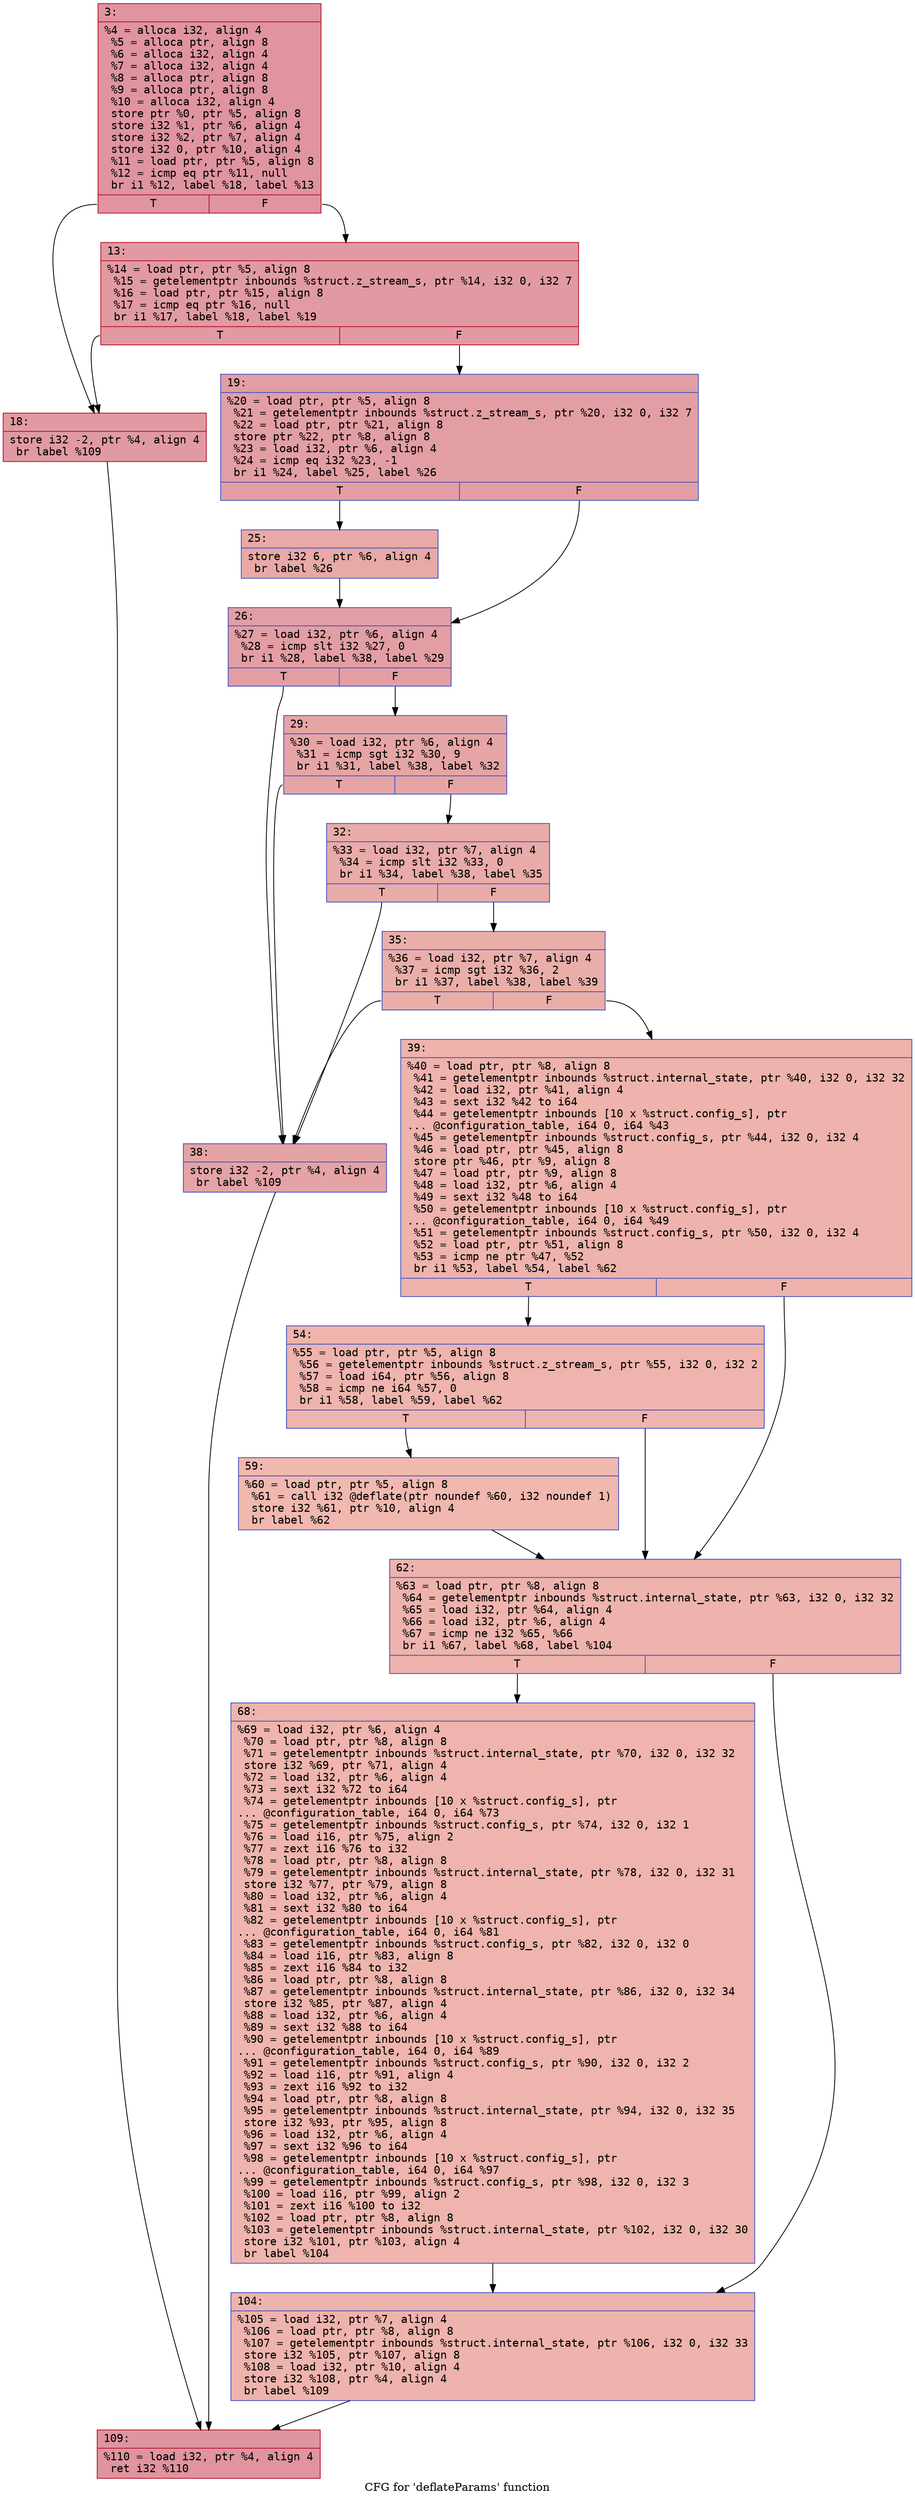 digraph "CFG for 'deflateParams' function" {
	label="CFG for 'deflateParams' function";

	Node0x600000a27a20 [shape=record,color="#b70d28ff", style=filled, fillcolor="#b70d2870" fontname="Courier",label="{3:\l|  %4 = alloca i32, align 4\l  %5 = alloca ptr, align 8\l  %6 = alloca i32, align 4\l  %7 = alloca i32, align 4\l  %8 = alloca ptr, align 8\l  %9 = alloca ptr, align 8\l  %10 = alloca i32, align 4\l  store ptr %0, ptr %5, align 8\l  store i32 %1, ptr %6, align 4\l  store i32 %2, ptr %7, align 4\l  store i32 0, ptr %10, align 4\l  %11 = load ptr, ptr %5, align 8\l  %12 = icmp eq ptr %11, null\l  br i1 %12, label %18, label %13\l|{<s0>T|<s1>F}}"];
	Node0x600000a27a20:s0 -> Node0x600000a27ac0[tooltip="3 -> 18\nProbability 37.50%" ];
	Node0x600000a27a20:s1 -> Node0x600000a27a70[tooltip="3 -> 13\nProbability 62.50%" ];
	Node0x600000a27a70 [shape=record,color="#b70d28ff", style=filled, fillcolor="#bb1b2c70" fontname="Courier",label="{13:\l|  %14 = load ptr, ptr %5, align 8\l  %15 = getelementptr inbounds %struct.z_stream_s, ptr %14, i32 0, i32 7\l  %16 = load ptr, ptr %15, align 8\l  %17 = icmp eq ptr %16, null\l  br i1 %17, label %18, label %19\l|{<s0>T|<s1>F}}"];
	Node0x600000a27a70:s0 -> Node0x600000a27ac0[tooltip="13 -> 18\nProbability 37.50%" ];
	Node0x600000a27a70:s1 -> Node0x600000a27b10[tooltip="13 -> 19\nProbability 62.50%" ];
	Node0x600000a27ac0 [shape=record,color="#b70d28ff", style=filled, fillcolor="#bb1b2c70" fontname="Courier",label="{18:\l|  store i32 -2, ptr %4, align 4\l  br label %109\l}"];
	Node0x600000a27ac0 -> Node0x600000a27f20[tooltip="18 -> 109\nProbability 100.00%" ];
	Node0x600000a27b10 [shape=record,color="#3d50c3ff", style=filled, fillcolor="#be242e70" fontname="Courier",label="{19:\l|  %20 = load ptr, ptr %5, align 8\l  %21 = getelementptr inbounds %struct.z_stream_s, ptr %20, i32 0, i32 7\l  %22 = load ptr, ptr %21, align 8\l  store ptr %22, ptr %8, align 8\l  %23 = load i32, ptr %6, align 4\l  %24 = icmp eq i32 %23, -1\l  br i1 %24, label %25, label %26\l|{<s0>T|<s1>F}}"];
	Node0x600000a27b10:s0 -> Node0x600000a27b60[tooltip="19 -> 25\nProbability 37.50%" ];
	Node0x600000a27b10:s1 -> Node0x600000a27bb0[tooltip="19 -> 26\nProbability 62.50%" ];
	Node0x600000a27b60 [shape=record,color="#3d50c3ff", style=filled, fillcolor="#ca3b3770" fontname="Courier",label="{25:\l|  store i32 6, ptr %6, align 4\l  br label %26\l}"];
	Node0x600000a27b60 -> Node0x600000a27bb0[tooltip="25 -> 26\nProbability 100.00%" ];
	Node0x600000a27bb0 [shape=record,color="#3d50c3ff", style=filled, fillcolor="#be242e70" fontname="Courier",label="{26:\l|  %27 = load i32, ptr %6, align 4\l  %28 = icmp slt i32 %27, 0\l  br i1 %28, label %38, label %29\l|{<s0>T|<s1>F}}"];
	Node0x600000a27bb0:s0 -> Node0x600000a27cf0[tooltip="26 -> 38\nProbability 37.50%" ];
	Node0x600000a27bb0:s1 -> Node0x600000a27c00[tooltip="26 -> 29\nProbability 62.50%" ];
	Node0x600000a27c00 [shape=record,color="#3d50c3ff", style=filled, fillcolor="#c5333470" fontname="Courier",label="{29:\l|  %30 = load i32, ptr %6, align 4\l  %31 = icmp sgt i32 %30, 9\l  br i1 %31, label %38, label %32\l|{<s0>T|<s1>F}}"];
	Node0x600000a27c00:s0 -> Node0x600000a27cf0[tooltip="29 -> 38\nProbability 50.00%" ];
	Node0x600000a27c00:s1 -> Node0x600000a27c50[tooltip="29 -> 32\nProbability 50.00%" ];
	Node0x600000a27c50 [shape=record,color="#3d50c3ff", style=filled, fillcolor="#cc403a70" fontname="Courier",label="{32:\l|  %33 = load i32, ptr %7, align 4\l  %34 = icmp slt i32 %33, 0\l  br i1 %34, label %38, label %35\l|{<s0>T|<s1>F}}"];
	Node0x600000a27c50:s0 -> Node0x600000a27cf0[tooltip="32 -> 38\nProbability 37.50%" ];
	Node0x600000a27c50:s1 -> Node0x600000a27ca0[tooltip="32 -> 35\nProbability 62.50%" ];
	Node0x600000a27ca0 [shape=record,color="#3d50c3ff", style=filled, fillcolor="#d0473d70" fontname="Courier",label="{35:\l|  %36 = load i32, ptr %7, align 4\l  %37 = icmp sgt i32 %36, 2\l  br i1 %37, label %38, label %39\l|{<s0>T|<s1>F}}"];
	Node0x600000a27ca0:s0 -> Node0x600000a27cf0[tooltip="35 -> 38\nProbability 50.00%" ];
	Node0x600000a27ca0:s1 -> Node0x600000a27d40[tooltip="35 -> 39\nProbability 50.00%" ];
	Node0x600000a27cf0 [shape=record,color="#3d50c3ff", style=filled, fillcolor="#c32e3170" fontname="Courier",label="{38:\l|  store i32 -2, ptr %4, align 4\l  br label %109\l}"];
	Node0x600000a27cf0 -> Node0x600000a27f20[tooltip="38 -> 109\nProbability 100.00%" ];
	Node0x600000a27d40 [shape=record,color="#3d50c3ff", style=filled, fillcolor="#d6524470" fontname="Courier",label="{39:\l|  %40 = load ptr, ptr %8, align 8\l  %41 = getelementptr inbounds %struct.internal_state, ptr %40, i32 0, i32 32\l  %42 = load i32, ptr %41, align 4\l  %43 = sext i32 %42 to i64\l  %44 = getelementptr inbounds [10 x %struct.config_s], ptr\l... @configuration_table, i64 0, i64 %43\l  %45 = getelementptr inbounds %struct.config_s, ptr %44, i32 0, i32 4\l  %46 = load ptr, ptr %45, align 8\l  store ptr %46, ptr %9, align 8\l  %47 = load ptr, ptr %9, align 8\l  %48 = load i32, ptr %6, align 4\l  %49 = sext i32 %48 to i64\l  %50 = getelementptr inbounds [10 x %struct.config_s], ptr\l... @configuration_table, i64 0, i64 %49\l  %51 = getelementptr inbounds %struct.config_s, ptr %50, i32 0, i32 4\l  %52 = load ptr, ptr %51, align 8\l  %53 = icmp ne ptr %47, %52\l  br i1 %53, label %54, label %62\l|{<s0>T|<s1>F}}"];
	Node0x600000a27d40:s0 -> Node0x600000a27d90[tooltip="39 -> 54\nProbability 62.50%" ];
	Node0x600000a27d40:s1 -> Node0x600000a27e30[tooltip="39 -> 62\nProbability 37.50%" ];
	Node0x600000a27d90 [shape=record,color="#3d50c3ff", style=filled, fillcolor="#d8564670" fontname="Courier",label="{54:\l|  %55 = load ptr, ptr %5, align 8\l  %56 = getelementptr inbounds %struct.z_stream_s, ptr %55, i32 0, i32 2\l  %57 = load i64, ptr %56, align 8\l  %58 = icmp ne i64 %57, 0\l  br i1 %58, label %59, label %62\l|{<s0>T|<s1>F}}"];
	Node0x600000a27d90:s0 -> Node0x600000a27de0[tooltip="54 -> 59\nProbability 62.50%" ];
	Node0x600000a27d90:s1 -> Node0x600000a27e30[tooltip="54 -> 62\nProbability 37.50%" ];
	Node0x600000a27de0 [shape=record,color="#3d50c3ff", style=filled, fillcolor="#dc5d4a70" fontname="Courier",label="{59:\l|  %60 = load ptr, ptr %5, align 8\l  %61 = call i32 @deflate(ptr noundef %60, i32 noundef 1)\l  store i32 %61, ptr %10, align 4\l  br label %62\l}"];
	Node0x600000a27de0 -> Node0x600000a27e30[tooltip="59 -> 62\nProbability 100.00%" ];
	Node0x600000a27e30 [shape=record,color="#3d50c3ff", style=filled, fillcolor="#d6524470" fontname="Courier",label="{62:\l|  %63 = load ptr, ptr %8, align 8\l  %64 = getelementptr inbounds %struct.internal_state, ptr %63, i32 0, i32 32\l  %65 = load i32, ptr %64, align 4\l  %66 = load i32, ptr %6, align 4\l  %67 = icmp ne i32 %65, %66\l  br i1 %67, label %68, label %104\l|{<s0>T|<s1>F}}"];
	Node0x600000a27e30:s0 -> Node0x600000a27e80[tooltip="62 -> 68\nProbability 50.00%" ];
	Node0x600000a27e30:s1 -> Node0x600000a27ed0[tooltip="62 -> 104\nProbability 50.00%" ];
	Node0x600000a27e80 [shape=record,color="#3d50c3ff", style=filled, fillcolor="#d8564670" fontname="Courier",label="{68:\l|  %69 = load i32, ptr %6, align 4\l  %70 = load ptr, ptr %8, align 8\l  %71 = getelementptr inbounds %struct.internal_state, ptr %70, i32 0, i32 32\l  store i32 %69, ptr %71, align 4\l  %72 = load i32, ptr %6, align 4\l  %73 = sext i32 %72 to i64\l  %74 = getelementptr inbounds [10 x %struct.config_s], ptr\l... @configuration_table, i64 0, i64 %73\l  %75 = getelementptr inbounds %struct.config_s, ptr %74, i32 0, i32 1\l  %76 = load i16, ptr %75, align 2\l  %77 = zext i16 %76 to i32\l  %78 = load ptr, ptr %8, align 8\l  %79 = getelementptr inbounds %struct.internal_state, ptr %78, i32 0, i32 31\l  store i32 %77, ptr %79, align 8\l  %80 = load i32, ptr %6, align 4\l  %81 = sext i32 %80 to i64\l  %82 = getelementptr inbounds [10 x %struct.config_s], ptr\l... @configuration_table, i64 0, i64 %81\l  %83 = getelementptr inbounds %struct.config_s, ptr %82, i32 0, i32 0\l  %84 = load i16, ptr %83, align 8\l  %85 = zext i16 %84 to i32\l  %86 = load ptr, ptr %8, align 8\l  %87 = getelementptr inbounds %struct.internal_state, ptr %86, i32 0, i32 34\l  store i32 %85, ptr %87, align 4\l  %88 = load i32, ptr %6, align 4\l  %89 = sext i32 %88 to i64\l  %90 = getelementptr inbounds [10 x %struct.config_s], ptr\l... @configuration_table, i64 0, i64 %89\l  %91 = getelementptr inbounds %struct.config_s, ptr %90, i32 0, i32 2\l  %92 = load i16, ptr %91, align 4\l  %93 = zext i16 %92 to i32\l  %94 = load ptr, ptr %8, align 8\l  %95 = getelementptr inbounds %struct.internal_state, ptr %94, i32 0, i32 35\l  store i32 %93, ptr %95, align 8\l  %96 = load i32, ptr %6, align 4\l  %97 = sext i32 %96 to i64\l  %98 = getelementptr inbounds [10 x %struct.config_s], ptr\l... @configuration_table, i64 0, i64 %97\l  %99 = getelementptr inbounds %struct.config_s, ptr %98, i32 0, i32 3\l  %100 = load i16, ptr %99, align 2\l  %101 = zext i16 %100 to i32\l  %102 = load ptr, ptr %8, align 8\l  %103 = getelementptr inbounds %struct.internal_state, ptr %102, i32 0, i32 30\l  store i32 %101, ptr %103, align 4\l  br label %104\l}"];
	Node0x600000a27e80 -> Node0x600000a27ed0[tooltip="68 -> 104\nProbability 100.00%" ];
	Node0x600000a27ed0 [shape=record,color="#3d50c3ff", style=filled, fillcolor="#d6524470" fontname="Courier",label="{104:\l|  %105 = load i32, ptr %7, align 4\l  %106 = load ptr, ptr %8, align 8\l  %107 = getelementptr inbounds %struct.internal_state, ptr %106, i32 0, i32 33\l  store i32 %105, ptr %107, align 8\l  %108 = load i32, ptr %10, align 4\l  store i32 %108, ptr %4, align 4\l  br label %109\l}"];
	Node0x600000a27ed0 -> Node0x600000a27f20[tooltip="104 -> 109\nProbability 100.00%" ];
	Node0x600000a27f20 [shape=record,color="#b70d28ff", style=filled, fillcolor="#b70d2870" fontname="Courier",label="{109:\l|  %110 = load i32, ptr %4, align 4\l  ret i32 %110\l}"];
}
